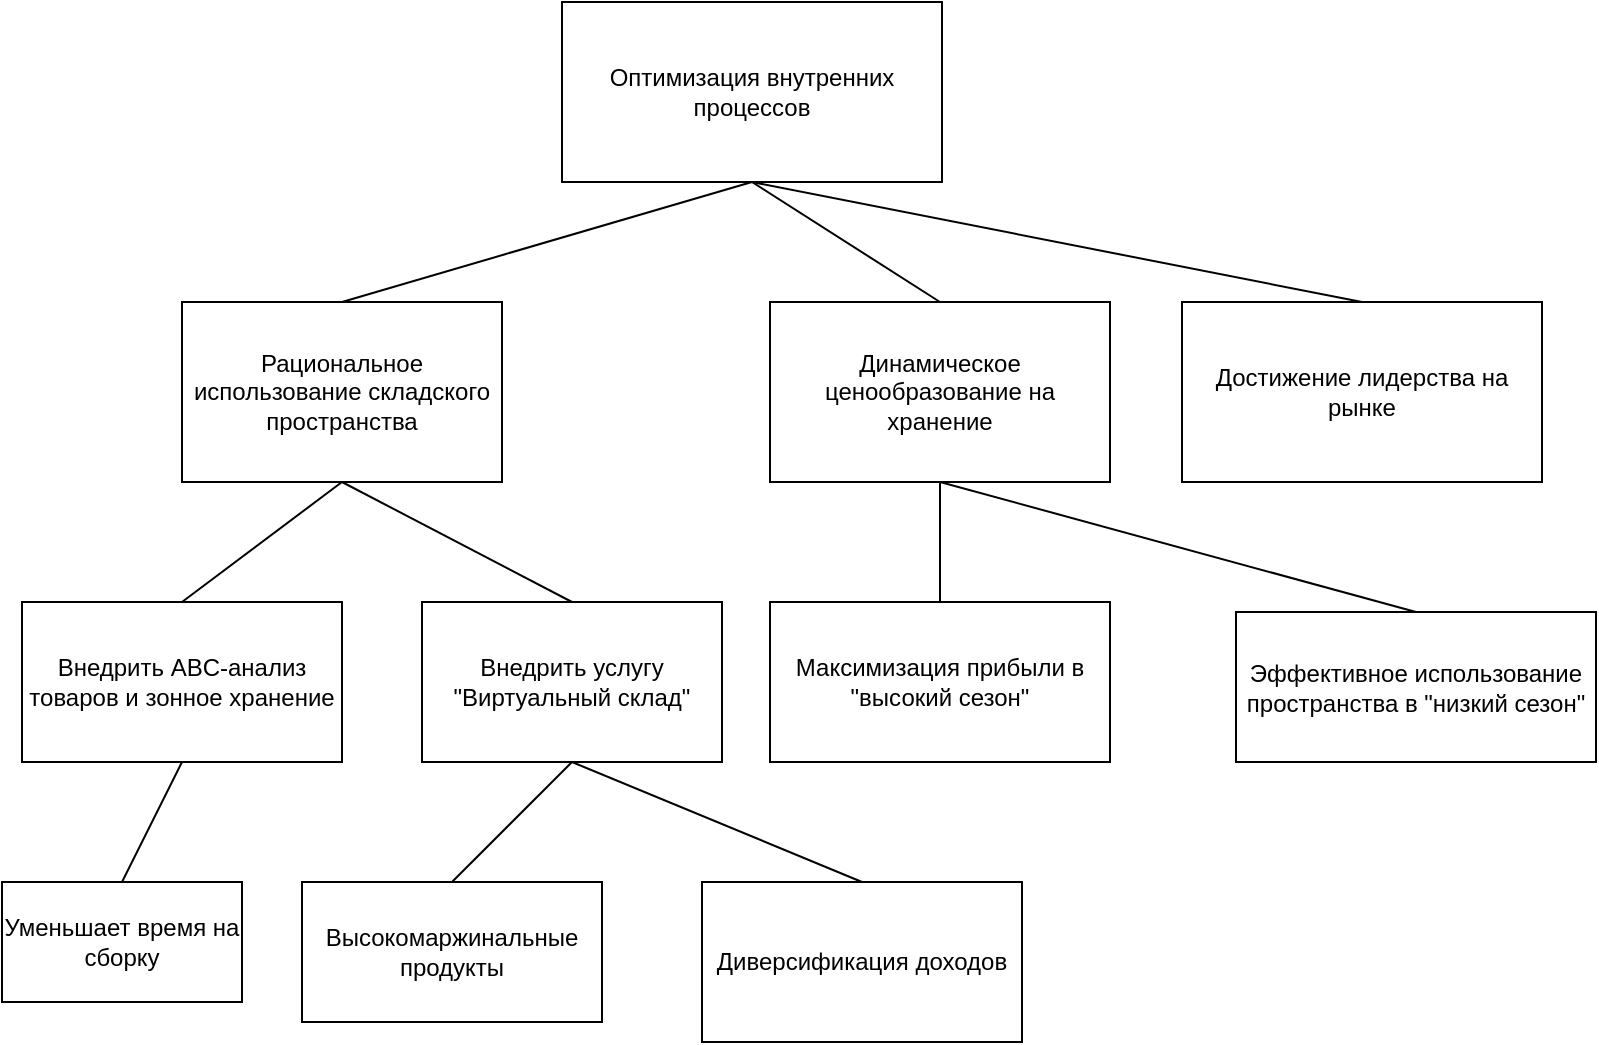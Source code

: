 <mxfile version="28.2.3">
  <diagram name="Страница — 1" id="ftTf1740qBRhjsC5UyiH">
    <mxGraphModel dx="1068" dy="776" grid="1" gridSize="10" guides="1" tooltips="1" connect="1" arrows="1" fold="1" page="1" pageScale="1" pageWidth="827" pageHeight="1169" math="0" shadow="0">
      <root>
        <mxCell id="0" />
        <mxCell id="1" parent="0" />
        <mxCell id="VKB1BWsQKKEYduPVDShD-2" value="Оптимизация внутренних процессов" style="rounded=0;whiteSpace=wrap;html=1;" parent="1" vertex="1">
          <mxGeometry x="310" y="60" width="190" height="90" as="geometry" />
        </mxCell>
        <mxCell id="VKB1BWsQKKEYduPVDShD-3" value="Внедрить ABC-анализ товаров и зонное хранение" style="rounded=0;whiteSpace=wrap;html=1;" parent="1" vertex="1">
          <mxGeometry x="40" y="360" width="160" height="80" as="geometry" />
        </mxCell>
        <mxCell id="VKB1BWsQKKEYduPVDShD-4" value="Рациональное использование складского пространства" style="rounded=0;whiteSpace=wrap;html=1;" parent="1" vertex="1">
          <mxGeometry x="120" y="210" width="160" height="90" as="geometry" />
        </mxCell>
        <mxCell id="VKB1BWsQKKEYduPVDShD-6" value="" style="endArrow=none;html=1;rounded=0;entryX=0.5;entryY=1;entryDx=0;entryDy=0;exitX=0.5;exitY=0;exitDx=0;exitDy=0;" parent="1" source="VKB1BWsQKKEYduPVDShD-4" target="VKB1BWsQKKEYduPVDShD-2" edge="1">
          <mxGeometry width="50" height="50" relative="1" as="geometry">
            <mxPoint x="360" y="430" as="sourcePoint" />
            <mxPoint x="410" y="380" as="targetPoint" />
          </mxGeometry>
        </mxCell>
        <mxCell id="VKB1BWsQKKEYduPVDShD-7" value="" style="endArrow=none;html=1;rounded=0;entryX=0.5;entryY=1;entryDx=0;entryDy=0;exitX=0.5;exitY=0;exitDx=0;exitDy=0;" parent="1" source="VKB1BWsQKKEYduPVDShD-3" target="VKB1BWsQKKEYduPVDShD-4" edge="1">
          <mxGeometry width="50" height="50" relative="1" as="geometry">
            <mxPoint x="360" y="430" as="sourcePoint" />
            <mxPoint x="410" y="380" as="targetPoint" />
          </mxGeometry>
        </mxCell>
        <mxCell id="VKB1BWsQKKEYduPVDShD-8" value="Внедрить услугу &quot;Виртуальный склад&quot;" style="rounded=0;whiteSpace=wrap;html=1;" parent="1" vertex="1">
          <mxGeometry x="240" y="360" width="150" height="80" as="geometry" />
        </mxCell>
        <mxCell id="VKB1BWsQKKEYduPVDShD-9" value="" style="endArrow=none;html=1;rounded=0;entryX=0.5;entryY=1;entryDx=0;entryDy=0;exitX=0.5;exitY=0;exitDx=0;exitDy=0;" parent="1" source="VKB1BWsQKKEYduPVDShD-8" target="VKB1BWsQKKEYduPVDShD-4" edge="1">
          <mxGeometry width="50" height="50" relative="1" as="geometry">
            <mxPoint x="360" y="430" as="sourcePoint" />
            <mxPoint x="410" y="380" as="targetPoint" />
          </mxGeometry>
        </mxCell>
        <mxCell id="VKB1BWsQKKEYduPVDShD-10" value="&lt;div style=&quot;&quot;&gt;Высокомаржинальные продукты&lt;/div&gt;" style="rounded=0;whiteSpace=wrap;html=1;align=center;" parent="1" vertex="1">
          <mxGeometry x="180" y="500" width="150" height="70" as="geometry" />
        </mxCell>
        <mxCell id="VKB1BWsQKKEYduPVDShD-11" value="" style="endArrow=none;html=1;rounded=0;entryX=0.5;entryY=1;entryDx=0;entryDy=0;exitX=0.5;exitY=0;exitDx=0;exitDy=0;" parent="1" source="VKB1BWsQKKEYduPVDShD-10" target="VKB1BWsQKKEYduPVDShD-8" edge="1">
          <mxGeometry width="50" height="50" relative="1" as="geometry">
            <mxPoint x="300" y="430" as="sourcePoint" />
            <mxPoint x="350" y="380" as="targetPoint" />
          </mxGeometry>
        </mxCell>
        <mxCell id="VKB1BWsQKKEYduPVDShD-12" value="Диверсификация доходов" style="rounded=0;whiteSpace=wrap;html=1;" parent="1" vertex="1">
          <mxGeometry x="380" y="500" width="160" height="80" as="geometry" />
        </mxCell>
        <mxCell id="VKB1BWsQKKEYduPVDShD-13" value="" style="endArrow=none;html=1;rounded=0;entryX=0.5;entryY=1;entryDx=0;entryDy=0;exitX=0.5;exitY=0;exitDx=0;exitDy=0;" parent="1" source="VKB1BWsQKKEYduPVDShD-12" target="VKB1BWsQKKEYduPVDShD-8" edge="1">
          <mxGeometry width="50" height="50" relative="1" as="geometry">
            <mxPoint x="330" y="480" as="sourcePoint" />
            <mxPoint x="380" y="430" as="targetPoint" />
          </mxGeometry>
        </mxCell>
        <mxCell id="VKB1BWsQKKEYduPVDShD-14" value="Уменьшает время на сборку" style="rounded=0;whiteSpace=wrap;html=1;" parent="1" vertex="1">
          <mxGeometry x="30" y="500" width="120" height="60" as="geometry" />
        </mxCell>
        <mxCell id="VKB1BWsQKKEYduPVDShD-15" value="" style="endArrow=none;html=1;rounded=0;entryX=0.5;entryY=1;entryDx=0;entryDy=0;exitX=0.5;exitY=0;exitDx=0;exitDy=0;" parent="1" source="VKB1BWsQKKEYduPVDShD-14" target="VKB1BWsQKKEYduPVDShD-3" edge="1">
          <mxGeometry width="50" height="50" relative="1" as="geometry">
            <mxPoint x="170" y="500" as="sourcePoint" />
            <mxPoint x="220" y="450" as="targetPoint" />
          </mxGeometry>
        </mxCell>
        <mxCell id="VKB1BWsQKKEYduPVDShD-16" value="Динамическое ценообразование на хранение" style="rounded=0;whiteSpace=wrap;html=1;" parent="1" vertex="1">
          <mxGeometry x="414" y="210" width="170" height="90" as="geometry" />
        </mxCell>
        <mxCell id="VKB1BWsQKKEYduPVDShD-17" value="" style="endArrow=none;html=1;rounded=0;entryX=0.5;entryY=1;entryDx=0;entryDy=0;exitX=0.5;exitY=0;exitDx=0;exitDy=0;" parent="1" source="VKB1BWsQKKEYduPVDShD-16" target="VKB1BWsQKKEYduPVDShD-2" edge="1">
          <mxGeometry width="50" height="50" relative="1" as="geometry">
            <mxPoint x="570" y="390" as="sourcePoint" />
            <mxPoint x="620" y="340" as="targetPoint" />
          </mxGeometry>
        </mxCell>
        <mxCell id="VKB1BWsQKKEYduPVDShD-18" value="Максимизация прибыли в &quot;высокий сезон&quot;" style="rounded=0;whiteSpace=wrap;html=1;" parent="1" vertex="1">
          <mxGeometry x="414" y="360" width="170" height="80" as="geometry" />
        </mxCell>
        <mxCell id="VKB1BWsQKKEYduPVDShD-19" value="Эффективное использование пространства в &quot;низкий сезон&quot;" style="rounded=0;whiteSpace=wrap;html=1;" parent="1" vertex="1">
          <mxGeometry x="647" y="365" width="180" height="75" as="geometry" />
        </mxCell>
        <mxCell id="VKB1BWsQKKEYduPVDShD-20" value="" style="endArrow=none;html=1;rounded=0;entryX=0.5;entryY=1;entryDx=0;entryDy=0;exitX=0.5;exitY=0;exitDx=0;exitDy=0;" parent="1" source="VKB1BWsQKKEYduPVDShD-18" target="VKB1BWsQKKEYduPVDShD-16" edge="1">
          <mxGeometry width="50" height="50" relative="1" as="geometry">
            <mxPoint x="534" y="380" as="sourcePoint" />
            <mxPoint x="584" y="330" as="targetPoint" />
          </mxGeometry>
        </mxCell>
        <mxCell id="VKB1BWsQKKEYduPVDShD-21" value="" style="endArrow=none;html=1;rounded=0;entryX=0.5;entryY=1;entryDx=0;entryDy=0;exitX=0.5;exitY=0;exitDx=0;exitDy=0;" parent="1" source="VKB1BWsQKKEYduPVDShD-19" target="VKB1BWsQKKEYduPVDShD-16" edge="1">
          <mxGeometry width="50" height="50" relative="1" as="geometry">
            <mxPoint x="534" y="380" as="sourcePoint" />
            <mxPoint x="584" y="330" as="targetPoint" />
          </mxGeometry>
        </mxCell>
        <mxCell id="VKB1BWsQKKEYduPVDShD-22" value="Достижение лидерства на рынке" style="rounded=0;whiteSpace=wrap;html=1;" parent="1" vertex="1">
          <mxGeometry x="620" y="210" width="180" height="90" as="geometry" />
        </mxCell>
        <mxCell id="VKB1BWsQKKEYduPVDShD-23" value="" style="endArrow=none;html=1;rounded=0;entryX=0.5;entryY=1;entryDx=0;entryDy=0;exitX=0.5;exitY=0;exitDx=0;exitDy=0;" parent="1" source="VKB1BWsQKKEYduPVDShD-22" target="VKB1BWsQKKEYduPVDShD-2" edge="1">
          <mxGeometry width="50" height="50" relative="1" as="geometry">
            <mxPoint x="500" y="380" as="sourcePoint" />
            <mxPoint x="550" y="330" as="targetPoint" />
          </mxGeometry>
        </mxCell>
      </root>
    </mxGraphModel>
  </diagram>
</mxfile>
